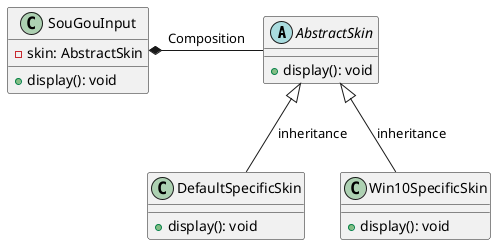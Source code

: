 @startuml
'https://plantuml.com/class-diagram

abstract class AbstractSkin {
    + display(): void
}
class SouGouInput {
    - skin: AbstractSkin
    + display(): void
}
class DefaultSpecificSkin {
    + display(): void
}
class Win10SpecificSkin {
    + display(): void
}

AbstractSkin <|-down- DefaultSpecificSkin: inheritance
AbstractSkin <|-down- Win10SpecificSkin: inheritance
AbstractSkin -left-* SouGouInput:Composition

@enduml
